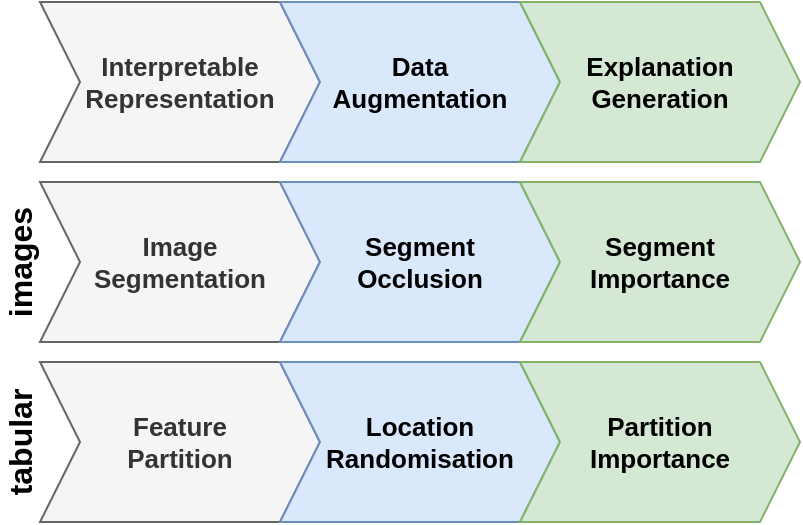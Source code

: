 <mxfile version="14.4.3" type="device" pages="3"><diagram id="iabazYf6KVcIyf1Wj00Z" name="all"><mxGraphModel dx="1106" dy="830" grid="1" gridSize="10" guides="1" tooltips="1" connect="1" arrows="1" fold="1" page="1" pageScale="1" pageWidth="2339" pageHeight="3300" math="0" shadow="0"><root><mxCell id="0"/><mxCell id="1" parent="0"/><mxCell id="eEV0cdUcaHVoPgToGmwc-1" value="&lt;b style=&quot;font-size: 13px;&quot;&gt;Interpretable&lt;br style=&quot;font-size: 13px;&quot;&gt;Representation&lt;/b&gt;" style="shape=step;perimeter=stepPerimeter;whiteSpace=wrap;html=1;fixedSize=1;fillColor=#f5f5f5;strokeColor=#666666;fontColor=#333333;fontSize=13;" vertex="1" parent="1"><mxGeometry x="80" y="40" width="140" height="80" as="geometry"/></mxCell><mxCell id="eEV0cdUcaHVoPgToGmwc-2" value="&lt;b style=&quot;font-size: 13px;&quot;&gt;Data&lt;br style=&quot;font-size: 13px;&quot;&gt;Augmentation&lt;/b&gt;" style="shape=step;perimeter=stepPerimeter;whiteSpace=wrap;html=1;fixedSize=1;fillColor=#dae8fc;strokeColor=#6c8ebf;fontSize=13;" vertex="1" parent="1"><mxGeometry x="200" y="40" width="140" height="80" as="geometry"/></mxCell><mxCell id="eEV0cdUcaHVoPgToGmwc-3" value="&lt;b style=&quot;font-size: 13px;&quot;&gt;Explanation&lt;br style=&quot;font-size: 13px;&quot;&gt;Generation&lt;/b&gt;" style="shape=step;perimeter=stepPerimeter;whiteSpace=wrap;html=1;fixedSize=1;fillColor=#d5e8d4;strokeColor=#82b366;fontSize=13;" vertex="1" parent="1"><mxGeometry x="320" y="40" width="140" height="80" as="geometry"/></mxCell><mxCell id="eEV0cdUcaHVoPgToGmwc-4" value="&lt;b style=&quot;font-size: 13px;&quot;&gt;Image&lt;br style=&quot;font-size: 13px;&quot;&gt;Segmentation&lt;/b&gt;" style="shape=step;perimeter=stepPerimeter;whiteSpace=wrap;html=1;fixedSize=1;fillColor=#f5f5f5;strokeColor=#666666;fontColor=#333333;fontSize=13;" vertex="1" parent="1"><mxGeometry x="80" y="130" width="140" height="80" as="geometry"/></mxCell><mxCell id="eEV0cdUcaHVoPgToGmwc-5" value="&lt;b style=&quot;font-size: 13px;&quot;&gt;Segment&lt;br style=&quot;font-size: 13px;&quot;&gt;Occlusion&lt;/b&gt;" style="shape=step;perimeter=stepPerimeter;whiteSpace=wrap;html=1;fixedSize=1;fillColor=#dae8fc;strokeColor=#6c8ebf;fontSize=13;" vertex="1" parent="1"><mxGeometry x="200" y="130" width="140" height="80" as="geometry"/></mxCell><mxCell id="eEV0cdUcaHVoPgToGmwc-6" value="&lt;b style=&quot;font-size: 13px;&quot;&gt;Segment&lt;br style=&quot;font-size: 13px;&quot;&gt;Importance&lt;/b&gt;" style="shape=step;perimeter=stepPerimeter;whiteSpace=wrap;html=1;fixedSize=1;fillColor=#d5e8d4;strokeColor=#82b366;fontSize=13;" vertex="1" parent="1"><mxGeometry x="320" y="130" width="140" height="80" as="geometry"/></mxCell><mxCell id="eEV0cdUcaHVoPgToGmwc-7" value="&lt;b&gt;&lt;font style=&quot;font-size: 16px&quot;&gt;images&lt;/font&gt;&lt;/b&gt;" style="text;html=1;strokeColor=none;fillColor=none;align=center;verticalAlign=middle;whiteSpace=wrap;rounded=0;fontSize=13;rotation=-90;" vertex="1" parent="1"><mxGeometry x="30" y="160" width="80" height="20" as="geometry"/></mxCell><mxCell id="eEV0cdUcaHVoPgToGmwc-8" value="&lt;b&gt;Feature&lt;br&gt;Partition&lt;/b&gt;" style="shape=step;perimeter=stepPerimeter;whiteSpace=wrap;html=1;fixedSize=1;fillColor=#f5f5f5;strokeColor=#666666;fontColor=#333333;fontSize=13;" vertex="1" parent="1"><mxGeometry x="80" y="220" width="140" height="80" as="geometry"/></mxCell><mxCell id="eEV0cdUcaHVoPgToGmwc-9" value="&lt;b&gt;Location&lt;br&gt;Randomisation&lt;/b&gt;" style="shape=step;perimeter=stepPerimeter;whiteSpace=wrap;html=1;fixedSize=1;fillColor=#dae8fc;strokeColor=#6c8ebf;fontSize=13;" vertex="1" parent="1"><mxGeometry x="200" y="220" width="140" height="80" as="geometry"/></mxCell><mxCell id="eEV0cdUcaHVoPgToGmwc-10" value="&lt;b style=&quot;font-size: 13px&quot;&gt;Partition&lt;br style=&quot;font-size: 13px&quot;&gt;Importance&lt;/b&gt;" style="shape=step;perimeter=stepPerimeter;whiteSpace=wrap;html=1;fixedSize=1;fillColor=#d5e8d4;strokeColor=#82b366;fontSize=13;" vertex="1" parent="1"><mxGeometry x="320" y="220" width="140" height="80" as="geometry"/></mxCell><mxCell id="eEV0cdUcaHVoPgToGmwc-11" value="&lt;b&gt;&lt;font style=&quot;font-size: 16px&quot;&gt;tabular&lt;/font&gt;&lt;/b&gt;" style="text;html=1;strokeColor=none;fillColor=none;align=center;verticalAlign=middle;whiteSpace=wrap;rounded=0;fontSize=13;rotation=-90;" vertex="1" parent="1"><mxGeometry x="30" y="250" width="80" height="20" as="geometry"/></mxCell></root></mxGraphModel></diagram><diagram id="vPdZkcnqd-kvGVUWEzxg" name="images"><mxGraphModel dx="1106" dy="830" grid="1" gridSize="10" guides="1" tooltips="1" connect="1" arrows="1" fold="1" page="1" pageScale="1" pageWidth="2339" pageHeight="3300" math="0" shadow="0"><root><mxCell id="pJ01juo7SpLB3D-e1jBL-0"/><mxCell id="pJ01juo7SpLB3D-e1jBL-1" parent="pJ01juo7SpLB3D-e1jBL-0"/><mxCell id="pJ01juo7SpLB3D-e1jBL-2" value="&lt;b style=&quot;font-size: 13px;&quot;&gt;Interpretable&lt;br style=&quot;font-size: 13px;&quot;&gt;Representation&lt;/b&gt;" style="shape=step;perimeter=stepPerimeter;whiteSpace=wrap;html=1;fixedSize=1;fillColor=#f5f5f5;strokeColor=#666666;fontColor=#333333;fontSize=13;" vertex="1" parent="pJ01juo7SpLB3D-e1jBL-1"><mxGeometry x="80" y="40" width="140" height="80" as="geometry"/></mxCell><mxCell id="pJ01juo7SpLB3D-e1jBL-3" value="&lt;b style=&quot;font-size: 13px;&quot;&gt;Data&lt;br style=&quot;font-size: 13px;&quot;&gt;Augmentation&lt;/b&gt;" style="shape=step;perimeter=stepPerimeter;whiteSpace=wrap;html=1;fixedSize=1;fillColor=#dae8fc;strokeColor=#6c8ebf;fontSize=13;" vertex="1" parent="pJ01juo7SpLB3D-e1jBL-1"><mxGeometry x="200" y="40" width="140" height="80" as="geometry"/></mxCell><mxCell id="pJ01juo7SpLB3D-e1jBL-4" value="&lt;b style=&quot;font-size: 13px;&quot;&gt;Explanation&lt;br style=&quot;font-size: 13px;&quot;&gt;Generation&lt;/b&gt;" style="shape=step;perimeter=stepPerimeter;whiteSpace=wrap;html=1;fixedSize=1;fillColor=#d5e8d4;strokeColor=#82b366;fontSize=13;" vertex="1" parent="pJ01juo7SpLB3D-e1jBL-1"><mxGeometry x="320" y="40" width="140" height="80" as="geometry"/></mxCell><mxCell id="pJ01juo7SpLB3D-e1jBL-5" value="&lt;b style=&quot;font-size: 13px;&quot;&gt;Image&lt;br style=&quot;font-size: 13px;&quot;&gt;Segmentation&lt;/b&gt;" style="shape=step;perimeter=stepPerimeter;whiteSpace=wrap;html=1;fixedSize=1;fillColor=#f5f5f5;strokeColor=#666666;fontColor=#333333;fontSize=13;" vertex="1" parent="pJ01juo7SpLB3D-e1jBL-1"><mxGeometry x="80" y="130" width="140" height="80" as="geometry"/></mxCell><mxCell id="pJ01juo7SpLB3D-e1jBL-6" value="&lt;b style=&quot;font-size: 13px;&quot;&gt;Segment&lt;br style=&quot;font-size: 13px;&quot;&gt;Occlusion&lt;/b&gt;" style="shape=step;perimeter=stepPerimeter;whiteSpace=wrap;html=1;fixedSize=1;fillColor=#dae8fc;strokeColor=#6c8ebf;fontSize=13;" vertex="1" parent="pJ01juo7SpLB3D-e1jBL-1"><mxGeometry x="200" y="130" width="140" height="80" as="geometry"/></mxCell><mxCell id="pJ01juo7SpLB3D-e1jBL-7" value="&lt;b style=&quot;font-size: 13px;&quot;&gt;Segment&lt;br style=&quot;font-size: 13px;&quot;&gt;Importance&lt;/b&gt;" style="shape=step;perimeter=stepPerimeter;whiteSpace=wrap;html=1;fixedSize=1;fillColor=#d5e8d4;strokeColor=#82b366;fontSize=13;" vertex="1" parent="pJ01juo7SpLB3D-e1jBL-1"><mxGeometry x="320" y="130" width="140" height="80" as="geometry"/></mxCell><mxCell id="pJ01juo7SpLB3D-e1jBL-8" value="&lt;b&gt;&lt;font style=&quot;font-size: 16px&quot;&gt;images&lt;/font&gt;&lt;/b&gt;" style="text;html=1;strokeColor=none;fillColor=none;align=center;verticalAlign=middle;whiteSpace=wrap;rounded=0;fontSize=13;rotation=-90;" vertex="1" parent="pJ01juo7SpLB3D-e1jBL-1"><mxGeometry x="30" y="160" width="80" height="20" as="geometry"/></mxCell></root></mxGraphModel></diagram><diagram id="npD_nnc51UmZ3XoujmCD" name="tabular"><mxGraphModel dx="1106" dy="830" grid="1" gridSize="10" guides="1" tooltips="1" connect="1" arrows="1" fold="1" page="1" pageScale="1" pageWidth="2339" pageHeight="3300" math="0" shadow="0"><root><mxCell id="MbxCLUzq_d84pMT87fj7-0"/><mxCell id="MbxCLUzq_d84pMT87fj7-1" parent="MbxCLUzq_d84pMT87fj7-0"/><mxCell id="MbxCLUzq_d84pMT87fj7-2" value="&lt;b style=&quot;font-size: 13px;&quot;&gt;Interpretable&lt;br style=&quot;font-size: 13px;&quot;&gt;Representation&lt;/b&gt;" style="shape=step;perimeter=stepPerimeter;whiteSpace=wrap;html=1;fixedSize=1;fillColor=#f5f5f5;strokeColor=#666666;fontColor=#333333;fontSize=13;" vertex="1" parent="MbxCLUzq_d84pMT87fj7-1"><mxGeometry x="80" y="40" width="140" height="80" as="geometry"/></mxCell><mxCell id="MbxCLUzq_d84pMT87fj7-3" value="&lt;b style=&quot;font-size: 13px;&quot;&gt;Data&lt;br style=&quot;font-size: 13px;&quot;&gt;Augmentation&lt;/b&gt;" style="shape=step;perimeter=stepPerimeter;whiteSpace=wrap;html=1;fixedSize=1;fillColor=#dae8fc;strokeColor=#6c8ebf;fontSize=13;" vertex="1" parent="MbxCLUzq_d84pMT87fj7-1"><mxGeometry x="200" y="40" width="140" height="80" as="geometry"/></mxCell><mxCell id="MbxCLUzq_d84pMT87fj7-4" value="&lt;b style=&quot;font-size: 13px;&quot;&gt;Explanation&lt;br style=&quot;font-size: 13px;&quot;&gt;Generation&lt;/b&gt;" style="shape=step;perimeter=stepPerimeter;whiteSpace=wrap;html=1;fixedSize=1;fillColor=#d5e8d4;strokeColor=#82b366;fontSize=13;" vertex="1" parent="MbxCLUzq_d84pMT87fj7-1"><mxGeometry x="320" y="40" width="140" height="80" as="geometry"/></mxCell><mxCell id="MbxCLUzq_d84pMT87fj7-9" value="&lt;b&gt;Feature&lt;br&gt;Partition&lt;/b&gt;" style="shape=step;perimeter=stepPerimeter;whiteSpace=wrap;html=1;fixedSize=1;fillColor=#f5f5f5;strokeColor=#666666;fontColor=#333333;fontSize=13;" vertex="1" parent="MbxCLUzq_d84pMT87fj7-1"><mxGeometry x="80" y="130" width="140" height="80" as="geometry"/></mxCell><mxCell id="MbxCLUzq_d84pMT87fj7-10" value="&lt;b&gt;Location&lt;br&gt;Randomisation&lt;/b&gt;" style="shape=step;perimeter=stepPerimeter;whiteSpace=wrap;html=1;fixedSize=1;fillColor=#dae8fc;strokeColor=#6c8ebf;fontSize=13;" vertex="1" parent="MbxCLUzq_d84pMT87fj7-1"><mxGeometry x="200" y="130" width="140" height="80" as="geometry"/></mxCell><mxCell id="MbxCLUzq_d84pMT87fj7-11" value="&lt;b style=&quot;font-size: 13px&quot;&gt;Partition&lt;br style=&quot;font-size: 13px&quot;&gt;Importance&lt;/b&gt;" style="shape=step;perimeter=stepPerimeter;whiteSpace=wrap;html=1;fixedSize=1;fillColor=#d5e8d4;strokeColor=#82b366;fontSize=13;" vertex="1" parent="MbxCLUzq_d84pMT87fj7-1"><mxGeometry x="320" y="130" width="140" height="80" as="geometry"/></mxCell><mxCell id="MbxCLUzq_d84pMT87fj7-12" value="&lt;b&gt;&lt;font style=&quot;font-size: 16px&quot;&gt;tabular&lt;/font&gt;&lt;/b&gt;" style="text;html=1;strokeColor=none;fillColor=none;align=center;verticalAlign=middle;whiteSpace=wrap;rounded=0;fontSize=13;rotation=-90;" vertex="1" parent="MbxCLUzq_d84pMT87fj7-1"><mxGeometry x="30" y="160" width="80" height="20" as="geometry"/></mxCell></root></mxGraphModel></diagram></mxfile>